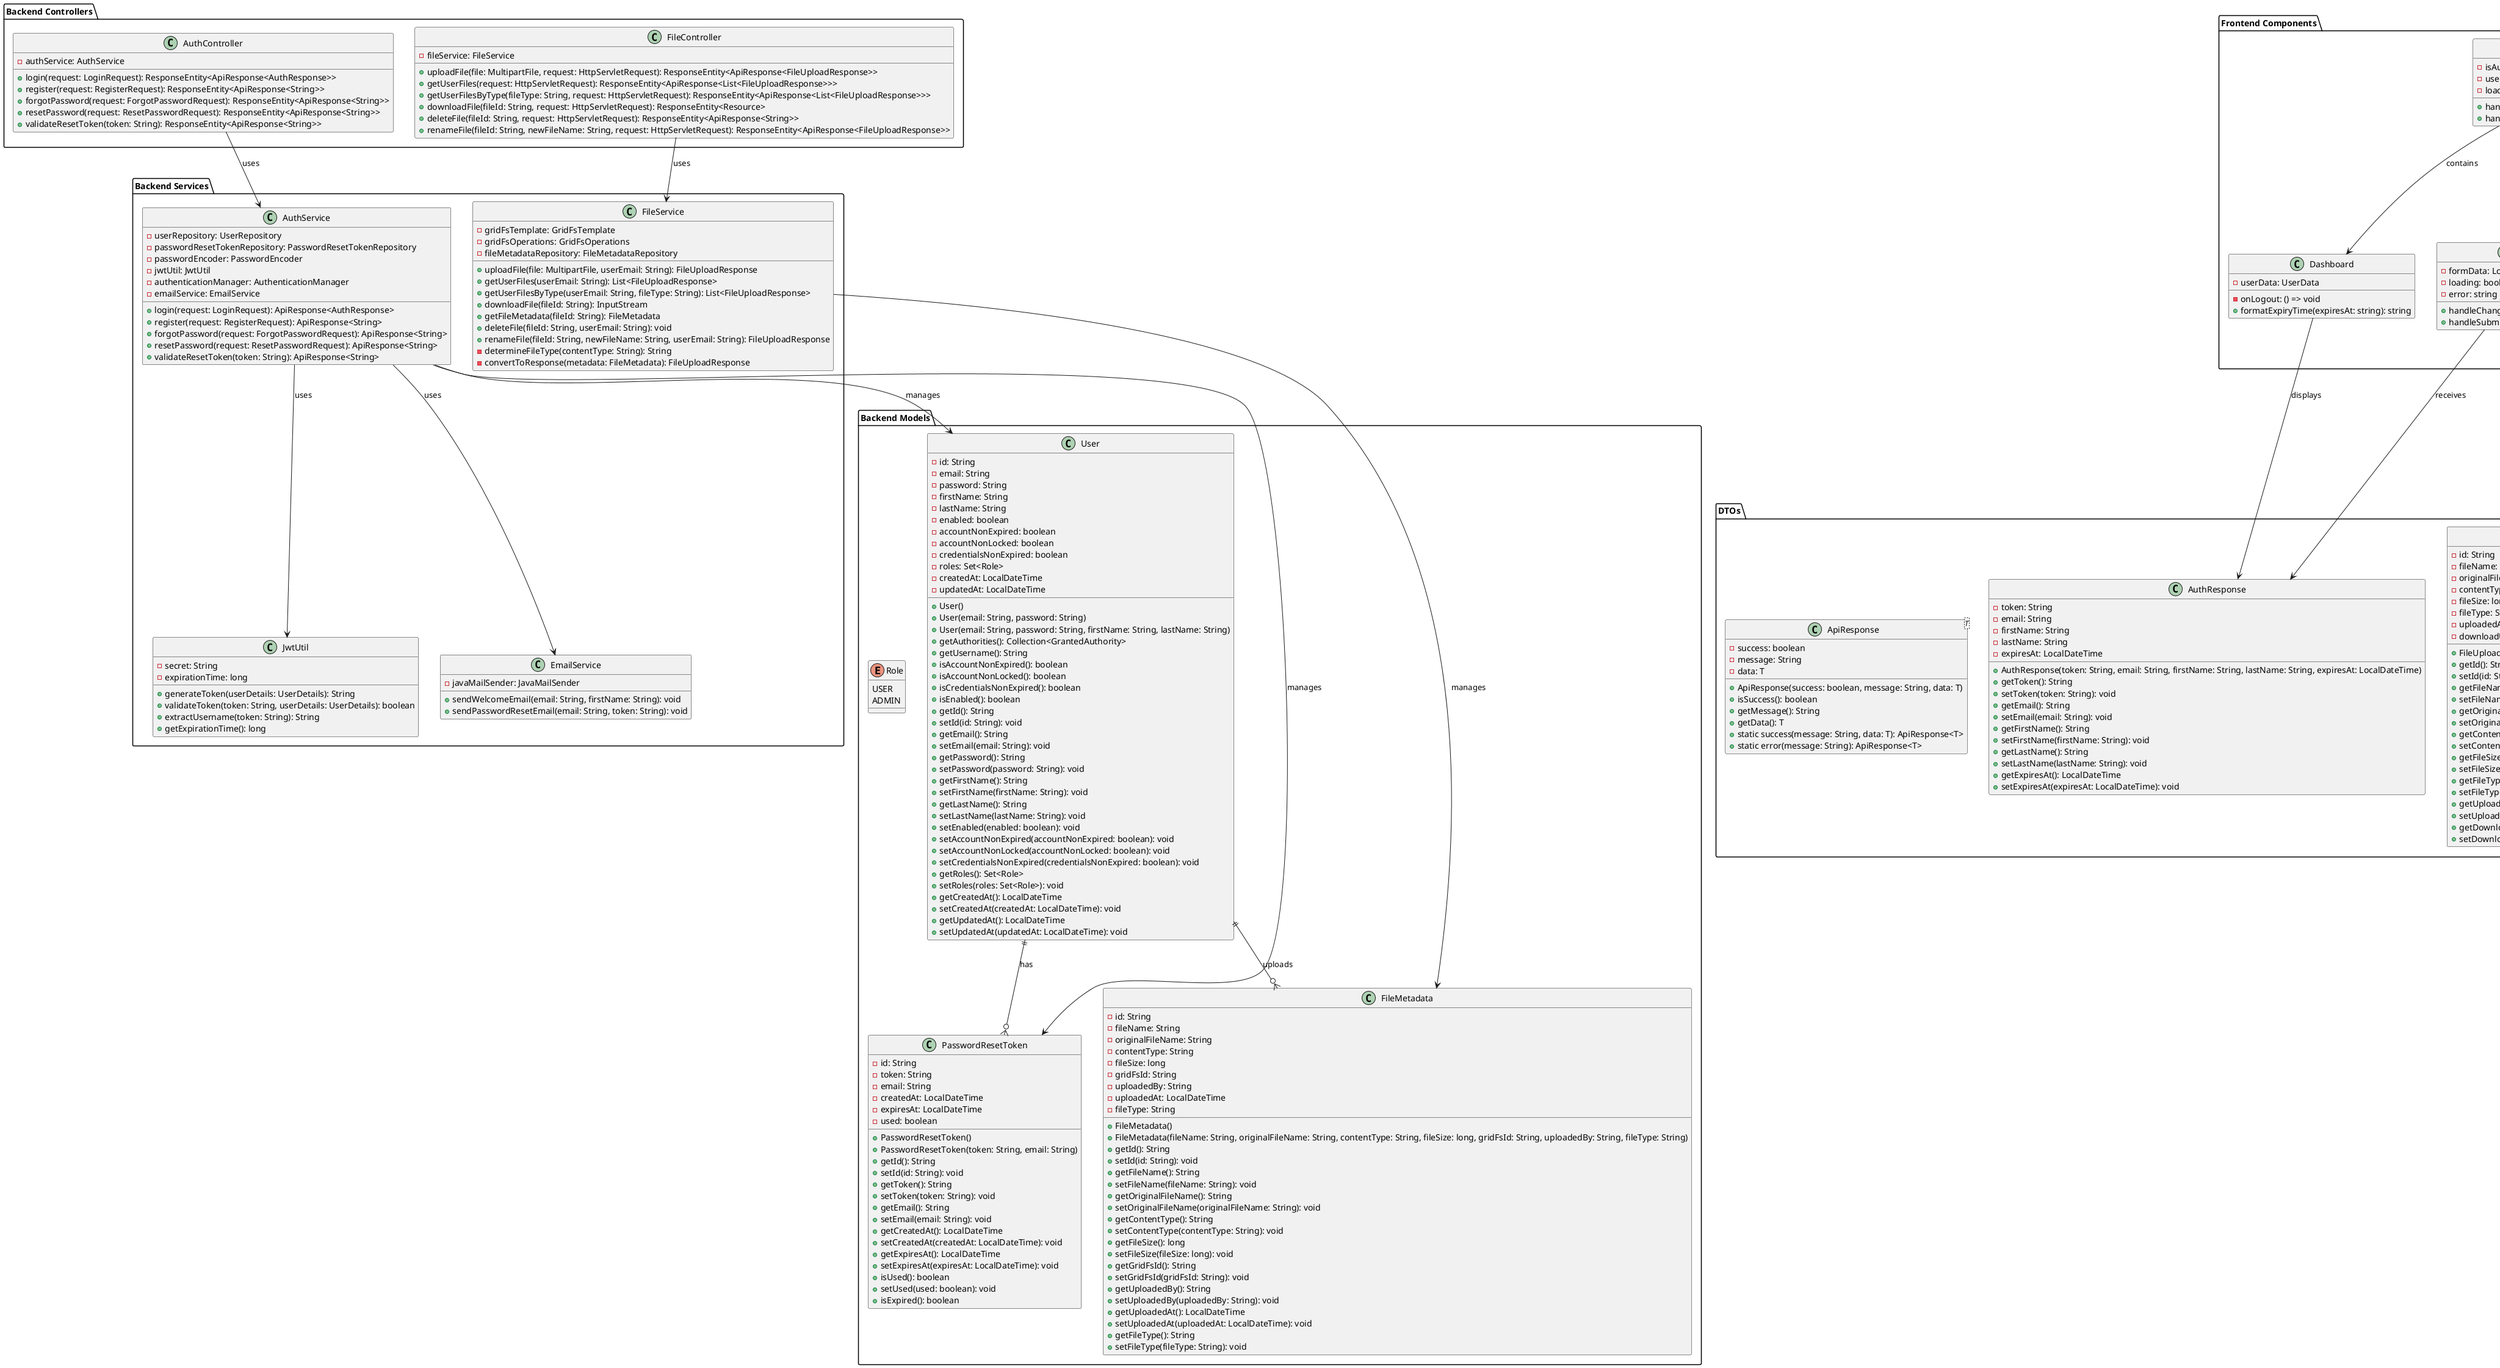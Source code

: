 @startuml Class_Diagram

!define RECTANGLE class

package "Backend Models" {
    class User {
        -id: String
        -email: String
        -password: String
        -firstName: String
        -lastName: String
        -enabled: boolean
        -accountNonExpired: boolean
        -accountNonLocked: boolean
        -credentialsNonExpired: boolean
        -roles: Set<Role>
        -createdAt: LocalDateTime
        -updatedAt: LocalDateTime
        +User()
        +User(email: String, password: String)
        +User(email: String, password: String, firstName: String, lastName: String)
        +getAuthorities(): Collection<GrantedAuthority>
        +getUsername(): String
        +isAccountNonExpired(): boolean
        +isAccountNonLocked(): boolean
        +isCredentialsNonExpired(): boolean
        +isEnabled(): boolean
        +getId(): String
        +setId(id: String): void
        +getEmail(): String
        +setEmail(email: String): void
        +getPassword(): String
        +setPassword(password: String): void
        +getFirstName(): String
        +setFirstName(firstName: String): void
        +getLastName(): String
        +setLastName(lastName: String): void
        +setEnabled(enabled: boolean): void
        +setAccountNonExpired(accountNonExpired: boolean): void
        +setAccountNonLocked(accountNonLocked: boolean): void
        +setCredentialsNonExpired(credentialsNonExpired: boolean): void
        +getRoles(): Set<Role>
        +setRoles(roles: Set<Role>): void
        +getCreatedAt(): LocalDateTime
        +setCreatedAt(createdAt: LocalDateTime): void
        +getUpdatedAt(): LocalDateTime
        +setUpdatedAt(updatedAt: LocalDateTime): void
    }

    class FileMetadata {
        -id: String
        -fileName: String
        -originalFileName: String
        -contentType: String
        -fileSize: long
        -gridFsId: String
        -uploadedBy: String
        -uploadedAt: LocalDateTime
        -fileType: String
        +FileMetadata()
        +FileMetadata(fileName: String, originalFileName: String, contentType: String, fileSize: long, gridFsId: String, uploadedBy: String, fileType: String)
        +getId(): String
        +setId(id: String): void
        +getFileName(): String
        +setFileName(fileName: String): void
        +getOriginalFileName(): String
        +setOriginalFileName(originalFileName: String): void
        +getContentType(): String
        +setContentType(contentType: String): void
        +getFileSize(): long
        +setFileSize(fileSize: long): void
        +getGridFsId(): String
        +setGridFsId(gridFsId: String): void
        +getUploadedBy(): String
        +setUploadedBy(uploadedBy: String): void
        +getUploadedAt(): LocalDateTime
        +setUploadedAt(uploadedAt: LocalDateTime): void
        +getFileType(): String
        +setFileType(fileType: String): void
    }

    class PasswordResetToken {
        -id: String
        -token: String
        -email: String
        -createdAt: LocalDateTime
        -expiresAt: LocalDateTime
        -used: boolean
        +PasswordResetToken()
        +PasswordResetToken(token: String, email: String)
        +getId(): String
        +setId(id: String): void
        +getToken(): String
        +setToken(token: String): void
        +getEmail(): String
        +setEmail(email: String): void
        +getCreatedAt(): LocalDateTime
        +setCreatedAt(createdAt: LocalDateTime): void
        +getExpiresAt(): LocalDateTime
        +setExpiresAt(expiresAt: LocalDateTime): void
        +isUsed(): boolean
        +setUsed(used: boolean): void
        +isExpired(): boolean
    }

    enum Role {
        USER
        ADMIN
    }
}

package "Backend Services" {
    class AuthService {
        -userRepository: UserRepository
        -passwordResetTokenRepository: PasswordResetTokenRepository
        -passwordEncoder: PasswordEncoder
        -jwtUtil: JwtUtil
        -authenticationManager: AuthenticationManager
        -emailService: EmailService
        +login(request: LoginRequest): ApiResponse<AuthResponse>
        +register(request: RegisterRequest): ApiResponse<String>
        +forgotPassword(request: ForgotPasswordRequest): ApiResponse<String>
        +resetPassword(request: ResetPasswordRequest): ApiResponse<String>
        +validateResetToken(token: String): ApiResponse<String>
    }

    class FileService {
        -gridFsTemplate: GridFsTemplate
        -gridFsOperations: GridFsOperations
        -fileMetadataRepository: FileMetadataRepository
        +uploadFile(file: MultipartFile, userEmail: String): FileUploadResponse
        +getUserFiles(userEmail: String): List<FileUploadResponse>
        +getUserFilesByType(userEmail: String, fileType: String): List<FileUploadResponse>
        +downloadFile(fileId: String): InputStream
        +getFileMetadata(fileId: String): FileMetadata
        +deleteFile(fileId: String, userEmail: String): void
        +renameFile(fileId: String, newFileName: String, userEmail: String): FileUploadResponse
        -determineFileType(contentType: String): String
        -convertToResponse(metadata: FileMetadata): FileUploadResponse
    }

    class EmailService {
        -javaMailSender: JavaMailSender
        +sendWelcomeEmail(email: String, firstName: String): void
        +sendPasswordResetEmail(email: String, token: String): void
    }

    class JwtUtil {
        -secret: String
        -expirationTime: long
        +generateToken(userDetails: UserDetails): String
        +validateToken(token: String, userDetails: UserDetails): boolean
        +extractUsername(token: String): String
        +getExpirationTime(): long
    }
}

package "Backend Controllers" {
    class AuthController {
        -authService: AuthService
        +login(request: LoginRequest): ResponseEntity<ApiResponse<AuthResponse>>
        +register(request: RegisterRequest): ResponseEntity<ApiResponse<String>>
        +forgotPassword(request: ForgotPasswordRequest): ResponseEntity<ApiResponse<String>>
        +resetPassword(request: ResetPasswordRequest): ResponseEntity<ApiResponse<String>>
        +validateResetToken(token: String): ResponseEntity<ApiResponse<String>>
    }

    class FileController {
        -fileService: FileService
        +uploadFile(file: MultipartFile, request: HttpServletRequest): ResponseEntity<ApiResponse<FileUploadResponse>>
        +getUserFiles(request: HttpServletRequest): ResponseEntity<ApiResponse<List<FileUploadResponse>>>
        +getUserFilesByType(fileType: String, request: HttpServletRequest): ResponseEntity<ApiResponse<List<FileUploadResponse>>>
        +downloadFile(fileId: String, request: HttpServletRequest): ResponseEntity<Resource>
        +deleteFile(fileId: String, request: HttpServletRequest): ResponseEntity<ApiResponse<String>>
        +renameFile(fileId: String, newFileName: String, request: HttpServletRequest): ResponseEntity<ApiResponse<FileUploadResponse>>
    }
}

package "Frontend Components" {
    class App {
        -isAuthenticated: boolean
        -userData: UserData | null
        -loading: boolean
        +handleLogin(token: string, userData: UserData): void
        +handleLogout(): void
    }

    class Login {
        -formData: LoginFormData
        -loading: boolean
        -error: string
        +handleChange(e: ChangeEvent): void
        +handleSubmit(e: FormEvent): void
    }

    class Register {
        -formData: RegisterFormData
        -loading: boolean
        -error: string
        +handleChange(e: ChangeEvent): void
        +handleSubmit(e: FormEvent): void
    }

    class Dashboard {
        -userData: UserData
        -onLogout: () => void
        +formatExpiryTime(expiresAt: string): string
    }

    class Home {
        -userData: UserData
        -onLogout: () => void
        -files: FileUploadResponse[]
        -loading: boolean
        -selectedFile: File | null
        +handleFileSelect(e: ChangeEvent): void
        +handleUpload(): void
        +handleDownload(fileId: string): void
        +handleDelete(fileId: string): void
        +handleRename(fileId: string, newName: string): void
    }
}

package "DTOs" {
    class LoginRequest {
        -email: String
        -password: String
        +getEmail(): String
        +setEmail(email: String): void
        +getPassword(): String
        +setPassword(password: String): void
    }

    class RegisterRequest {
        -email: String
        -password: String
        -confirmPassword: String
        -firstName: String
        -lastName: String
        +getEmail(): String
        +setEmail(email: String): void
        +getPassword(): String
        +setPassword(password: String): void
        +getConfirmPassword(): String
        +setConfirmPassword(confirmPassword: String): void
        +getFirstName(): String
        +setFirstName(firstName: String): void
        +getLastName(): String
        +setLastName(lastName: String): void
    }

    class AuthResponse {
        -token: String
        -email: String
        -firstName: String
        -lastName: String
        -expiresAt: LocalDateTime
        +AuthResponse(token: String, email: String, firstName: String, lastName: String, expiresAt: LocalDateTime)
        +getToken(): String
        +setToken(token: String): void
        +getEmail(): String
        +setEmail(email: String): void
        +getFirstName(): String
        +setFirstName(firstName: String): void
        +getLastName(): String
        +setLastName(lastName: String): void
        +getExpiresAt(): LocalDateTime
        +setExpiresAt(expiresAt: LocalDateTime): void
    }

    class FileUploadResponse {
        -id: String
        -fileName: String
        -originalFileName: String
        -contentType: String
        -fileSize: long
        -fileType: String
        -uploadedAt: LocalDateTime
        -downloadUrl: String
        +FileUploadResponse(id: String, fileName: String, originalFileName: String, contentType: String, fileSize: long, fileType: String, uploadedAt: LocalDateTime, downloadUrl: String)
        +getId(): String
        +setId(id: String): void
        +getFileName(): String
        +setFileName(fileName: String): void
        +getOriginalFileName(): String
        +setOriginalFileName(originalFileName: String): void
        +getContentType(): String
        +setContentType(contentType: String): void
        +getFileSize(): long
        +setFileSize(fileSize: long): void
        +getFileType(): String
        +setFileType(fileType: String): void
        +getUploadedAt(): LocalDateTime
        +setUploadedAt(uploadedAt: LocalDateTime): void
        +getDownloadUrl(): String
        +setDownloadUrl(downloadUrl: String): void
    }

    class ApiResponse<T> {
        -success: boolean
        -message: String
        -data: T
        +ApiResponse(success: boolean, message: String, data: T)
        +isSuccess(): boolean
        +getMessage(): String
        +getData(): T
        +static success(message: String, data: T): ApiResponse<T>
        +static error(message: String): ApiResponse<T>
    }
}

' Relationships
User ||--o{ FileMetadata : "uploads"
User ||--o{ PasswordResetToken : "has"
AuthService --> User : "manages"
AuthService --> PasswordResetToken : "manages"
AuthService --> EmailService : "uses"
AuthService --> JwtUtil : "uses"
FileService --> FileMetadata : "manages"
AuthController --> AuthService : "uses"
FileController --> FileService : "uses"
App --> Login : "contains"
App --> Register : "contains"
App --> Dashboard : "contains"
App --> Home : "contains"
Login --> AuthResponse : "receives"
Register --> RegisterRequest : "sends"
Dashboard --> AuthResponse : "displays"
Home --> FileUploadResponse : "manages"

@enduml 